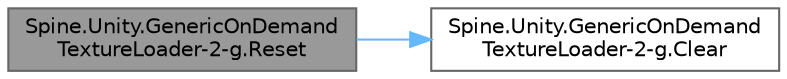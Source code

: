 digraph "Spine.Unity.GenericOnDemandTextureLoader-2-g.Reset"
{
 // LATEX_PDF_SIZE
  bgcolor="transparent";
  edge [fontname=Helvetica,fontsize=10,labelfontname=Helvetica,labelfontsize=10];
  node [fontname=Helvetica,fontsize=10,shape=box,height=0.2,width=0.4];
  rankdir="LR";
  Node1 [id="Node000001",label="Spine.Unity.GenericOnDemand\lTextureLoader-2-g.Reset",height=0.2,width=0.4,color="gray40", fillcolor="grey60", style="filled", fontcolor="black",tooltip=" "];
  Node1 -> Node2 [id="edge2_Node000001_Node000002",color="steelblue1",style="solid",tooltip=" "];
  Node2 [id="Node000002",label="Spine.Unity.GenericOnDemand\lTextureLoader-2-g.Clear",height=0.2,width=0.4,color="grey40", fillcolor="white", style="filled",URL="$class_spine_1_1_unity_1_1_generic_on_demand_texture_loader-2-g.html#a94473817056b60364cad505a424d2976",tooltip=" "];
}

